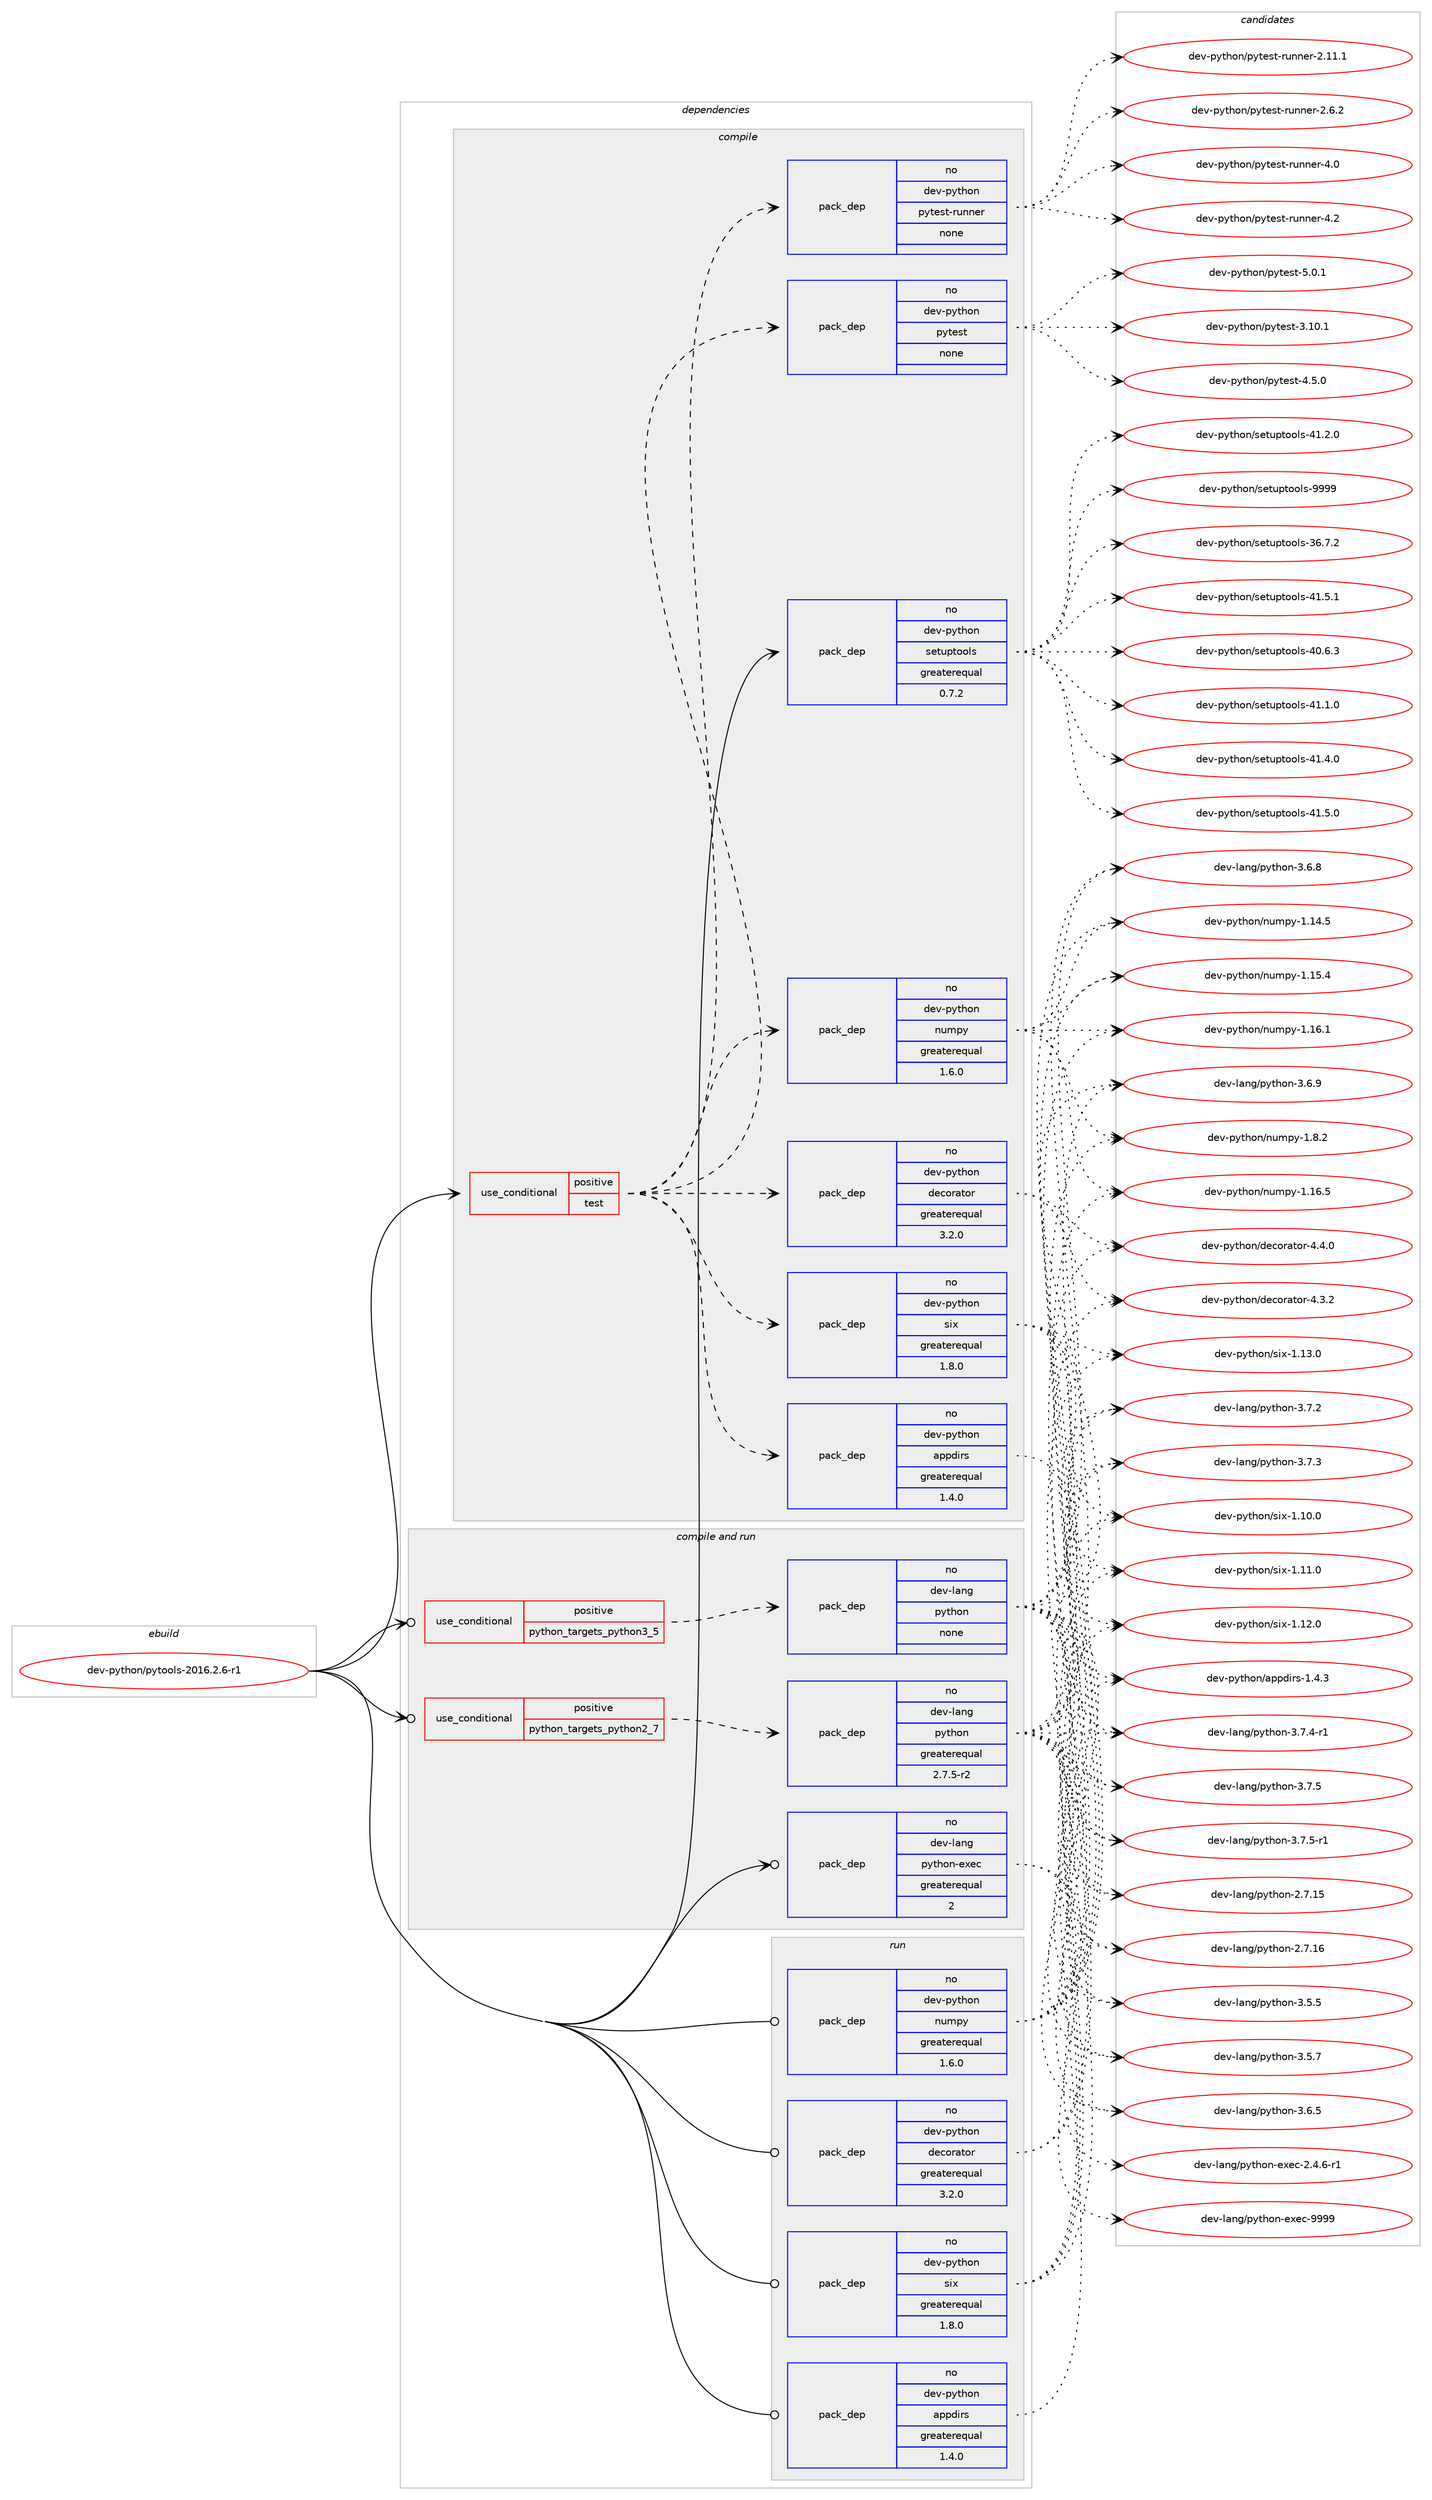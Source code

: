 digraph prolog {

# *************
# Graph options
# *************

newrank=true;
concentrate=true;
compound=true;
graph [rankdir=LR,fontname=Helvetica,fontsize=10,ranksep=1.5];#, ranksep=2.5, nodesep=0.2];
edge  [arrowhead=vee];
node  [fontname=Helvetica,fontsize=10];

# **********
# The ebuild
# **********

subgraph cluster_leftcol {
color=gray;
rank=same;
label=<<i>ebuild</i>>;
id [label="dev-python/pytools-2016.2.6-r1", color=red, width=4, href="../dev-python/pytools-2016.2.6-r1.svg"];
}

# ****************
# The dependencies
# ****************

subgraph cluster_midcol {
color=gray;
label=<<i>dependencies</i>>;
subgraph cluster_compile {
fillcolor="#eeeeee";
style=filled;
label=<<i>compile</i>>;
subgraph cond148084 {
dependency633531 [label=<<TABLE BORDER="0" CELLBORDER="1" CELLSPACING="0" CELLPADDING="4"><TR><TD ROWSPAN="3" CELLPADDING="10">use_conditional</TD></TR><TR><TD>positive</TD></TR><TR><TD>test</TD></TR></TABLE>>, shape=none, color=red];
subgraph pack473574 {
dependency633532 [label=<<TABLE BORDER="0" CELLBORDER="1" CELLSPACING="0" CELLPADDING="4" WIDTH="220"><TR><TD ROWSPAN="6" CELLPADDING="30">pack_dep</TD></TR><TR><TD WIDTH="110">no</TD></TR><TR><TD>dev-python</TD></TR><TR><TD>appdirs</TD></TR><TR><TD>greaterequal</TD></TR><TR><TD>1.4.0</TD></TR></TABLE>>, shape=none, color=blue];
}
dependency633531:e -> dependency633532:w [weight=20,style="dashed",arrowhead="vee"];
subgraph pack473575 {
dependency633533 [label=<<TABLE BORDER="0" CELLBORDER="1" CELLSPACING="0" CELLPADDING="4" WIDTH="220"><TR><TD ROWSPAN="6" CELLPADDING="30">pack_dep</TD></TR><TR><TD WIDTH="110">no</TD></TR><TR><TD>dev-python</TD></TR><TR><TD>decorator</TD></TR><TR><TD>greaterequal</TD></TR><TR><TD>3.2.0</TD></TR></TABLE>>, shape=none, color=blue];
}
dependency633531:e -> dependency633533:w [weight=20,style="dashed",arrowhead="vee"];
subgraph pack473576 {
dependency633534 [label=<<TABLE BORDER="0" CELLBORDER="1" CELLSPACING="0" CELLPADDING="4" WIDTH="220"><TR><TD ROWSPAN="6" CELLPADDING="30">pack_dep</TD></TR><TR><TD WIDTH="110">no</TD></TR><TR><TD>dev-python</TD></TR><TR><TD>numpy</TD></TR><TR><TD>greaterequal</TD></TR><TR><TD>1.6.0</TD></TR></TABLE>>, shape=none, color=blue];
}
dependency633531:e -> dependency633534:w [weight=20,style="dashed",arrowhead="vee"];
subgraph pack473577 {
dependency633535 [label=<<TABLE BORDER="0" CELLBORDER="1" CELLSPACING="0" CELLPADDING="4" WIDTH="220"><TR><TD ROWSPAN="6" CELLPADDING="30">pack_dep</TD></TR><TR><TD WIDTH="110">no</TD></TR><TR><TD>dev-python</TD></TR><TR><TD>six</TD></TR><TR><TD>greaterequal</TD></TR><TR><TD>1.8.0</TD></TR></TABLE>>, shape=none, color=blue];
}
dependency633531:e -> dependency633535:w [weight=20,style="dashed",arrowhead="vee"];
subgraph pack473578 {
dependency633536 [label=<<TABLE BORDER="0" CELLBORDER="1" CELLSPACING="0" CELLPADDING="4" WIDTH="220"><TR><TD ROWSPAN="6" CELLPADDING="30">pack_dep</TD></TR><TR><TD WIDTH="110">no</TD></TR><TR><TD>dev-python</TD></TR><TR><TD>pytest</TD></TR><TR><TD>none</TD></TR><TR><TD></TD></TR></TABLE>>, shape=none, color=blue];
}
dependency633531:e -> dependency633536:w [weight=20,style="dashed",arrowhead="vee"];
subgraph pack473579 {
dependency633537 [label=<<TABLE BORDER="0" CELLBORDER="1" CELLSPACING="0" CELLPADDING="4" WIDTH="220"><TR><TD ROWSPAN="6" CELLPADDING="30">pack_dep</TD></TR><TR><TD WIDTH="110">no</TD></TR><TR><TD>dev-python</TD></TR><TR><TD>pytest-runner</TD></TR><TR><TD>none</TD></TR><TR><TD></TD></TR></TABLE>>, shape=none, color=blue];
}
dependency633531:e -> dependency633537:w [weight=20,style="dashed",arrowhead="vee"];
}
id:e -> dependency633531:w [weight=20,style="solid",arrowhead="vee"];
subgraph pack473580 {
dependency633538 [label=<<TABLE BORDER="0" CELLBORDER="1" CELLSPACING="0" CELLPADDING="4" WIDTH="220"><TR><TD ROWSPAN="6" CELLPADDING="30">pack_dep</TD></TR><TR><TD WIDTH="110">no</TD></TR><TR><TD>dev-python</TD></TR><TR><TD>setuptools</TD></TR><TR><TD>greaterequal</TD></TR><TR><TD>0.7.2</TD></TR></TABLE>>, shape=none, color=blue];
}
id:e -> dependency633538:w [weight=20,style="solid",arrowhead="vee"];
}
subgraph cluster_compileandrun {
fillcolor="#eeeeee";
style=filled;
label=<<i>compile and run</i>>;
subgraph cond148085 {
dependency633539 [label=<<TABLE BORDER="0" CELLBORDER="1" CELLSPACING="0" CELLPADDING="4"><TR><TD ROWSPAN="3" CELLPADDING="10">use_conditional</TD></TR><TR><TD>positive</TD></TR><TR><TD>python_targets_python2_7</TD></TR></TABLE>>, shape=none, color=red];
subgraph pack473581 {
dependency633540 [label=<<TABLE BORDER="0" CELLBORDER="1" CELLSPACING="0" CELLPADDING="4" WIDTH="220"><TR><TD ROWSPAN="6" CELLPADDING="30">pack_dep</TD></TR><TR><TD WIDTH="110">no</TD></TR><TR><TD>dev-lang</TD></TR><TR><TD>python</TD></TR><TR><TD>greaterequal</TD></TR><TR><TD>2.7.5-r2</TD></TR></TABLE>>, shape=none, color=blue];
}
dependency633539:e -> dependency633540:w [weight=20,style="dashed",arrowhead="vee"];
}
id:e -> dependency633539:w [weight=20,style="solid",arrowhead="odotvee"];
subgraph cond148086 {
dependency633541 [label=<<TABLE BORDER="0" CELLBORDER="1" CELLSPACING="0" CELLPADDING="4"><TR><TD ROWSPAN="3" CELLPADDING="10">use_conditional</TD></TR><TR><TD>positive</TD></TR><TR><TD>python_targets_python3_5</TD></TR></TABLE>>, shape=none, color=red];
subgraph pack473582 {
dependency633542 [label=<<TABLE BORDER="0" CELLBORDER="1" CELLSPACING="0" CELLPADDING="4" WIDTH="220"><TR><TD ROWSPAN="6" CELLPADDING="30">pack_dep</TD></TR><TR><TD WIDTH="110">no</TD></TR><TR><TD>dev-lang</TD></TR><TR><TD>python</TD></TR><TR><TD>none</TD></TR><TR><TD></TD></TR></TABLE>>, shape=none, color=blue];
}
dependency633541:e -> dependency633542:w [weight=20,style="dashed",arrowhead="vee"];
}
id:e -> dependency633541:w [weight=20,style="solid",arrowhead="odotvee"];
subgraph pack473583 {
dependency633543 [label=<<TABLE BORDER="0" CELLBORDER="1" CELLSPACING="0" CELLPADDING="4" WIDTH="220"><TR><TD ROWSPAN="6" CELLPADDING="30">pack_dep</TD></TR><TR><TD WIDTH="110">no</TD></TR><TR><TD>dev-lang</TD></TR><TR><TD>python-exec</TD></TR><TR><TD>greaterequal</TD></TR><TR><TD>2</TD></TR></TABLE>>, shape=none, color=blue];
}
id:e -> dependency633543:w [weight=20,style="solid",arrowhead="odotvee"];
}
subgraph cluster_run {
fillcolor="#eeeeee";
style=filled;
label=<<i>run</i>>;
subgraph pack473584 {
dependency633544 [label=<<TABLE BORDER="0" CELLBORDER="1" CELLSPACING="0" CELLPADDING="4" WIDTH="220"><TR><TD ROWSPAN="6" CELLPADDING="30">pack_dep</TD></TR><TR><TD WIDTH="110">no</TD></TR><TR><TD>dev-python</TD></TR><TR><TD>appdirs</TD></TR><TR><TD>greaterequal</TD></TR><TR><TD>1.4.0</TD></TR></TABLE>>, shape=none, color=blue];
}
id:e -> dependency633544:w [weight=20,style="solid",arrowhead="odot"];
subgraph pack473585 {
dependency633545 [label=<<TABLE BORDER="0" CELLBORDER="1" CELLSPACING="0" CELLPADDING="4" WIDTH="220"><TR><TD ROWSPAN="6" CELLPADDING="30">pack_dep</TD></TR><TR><TD WIDTH="110">no</TD></TR><TR><TD>dev-python</TD></TR><TR><TD>decorator</TD></TR><TR><TD>greaterequal</TD></TR><TR><TD>3.2.0</TD></TR></TABLE>>, shape=none, color=blue];
}
id:e -> dependency633545:w [weight=20,style="solid",arrowhead="odot"];
subgraph pack473586 {
dependency633546 [label=<<TABLE BORDER="0" CELLBORDER="1" CELLSPACING="0" CELLPADDING="4" WIDTH="220"><TR><TD ROWSPAN="6" CELLPADDING="30">pack_dep</TD></TR><TR><TD WIDTH="110">no</TD></TR><TR><TD>dev-python</TD></TR><TR><TD>numpy</TD></TR><TR><TD>greaterequal</TD></TR><TR><TD>1.6.0</TD></TR></TABLE>>, shape=none, color=blue];
}
id:e -> dependency633546:w [weight=20,style="solid",arrowhead="odot"];
subgraph pack473587 {
dependency633547 [label=<<TABLE BORDER="0" CELLBORDER="1" CELLSPACING="0" CELLPADDING="4" WIDTH="220"><TR><TD ROWSPAN="6" CELLPADDING="30">pack_dep</TD></TR><TR><TD WIDTH="110">no</TD></TR><TR><TD>dev-python</TD></TR><TR><TD>six</TD></TR><TR><TD>greaterequal</TD></TR><TR><TD>1.8.0</TD></TR></TABLE>>, shape=none, color=blue];
}
id:e -> dependency633547:w [weight=20,style="solid",arrowhead="odot"];
}
}

# **************
# The candidates
# **************

subgraph cluster_choices {
rank=same;
color=gray;
label=<<i>candidates</i>>;

subgraph choice473574 {
color=black;
nodesep=1;
choice100101118451121211161041111104797112112100105114115454946524651 [label="dev-python/appdirs-1.4.3", color=red, width=4,href="../dev-python/appdirs-1.4.3.svg"];
dependency633532:e -> choice100101118451121211161041111104797112112100105114115454946524651:w [style=dotted,weight="100"];
}
subgraph choice473575 {
color=black;
nodesep=1;
choice10010111845112121116104111110471001019911111497116111114455246514650 [label="dev-python/decorator-4.3.2", color=red, width=4,href="../dev-python/decorator-4.3.2.svg"];
choice10010111845112121116104111110471001019911111497116111114455246524648 [label="dev-python/decorator-4.4.0", color=red, width=4,href="../dev-python/decorator-4.4.0.svg"];
dependency633533:e -> choice10010111845112121116104111110471001019911111497116111114455246514650:w [style=dotted,weight="100"];
dependency633533:e -> choice10010111845112121116104111110471001019911111497116111114455246524648:w [style=dotted,weight="100"];
}
subgraph choice473576 {
color=black;
nodesep=1;
choice100101118451121211161041111104711011710911212145494649524653 [label="dev-python/numpy-1.14.5", color=red, width=4,href="../dev-python/numpy-1.14.5.svg"];
choice100101118451121211161041111104711011710911212145494649534652 [label="dev-python/numpy-1.15.4", color=red, width=4,href="../dev-python/numpy-1.15.4.svg"];
choice100101118451121211161041111104711011710911212145494649544649 [label="dev-python/numpy-1.16.1", color=red, width=4,href="../dev-python/numpy-1.16.1.svg"];
choice100101118451121211161041111104711011710911212145494649544653 [label="dev-python/numpy-1.16.5", color=red, width=4,href="../dev-python/numpy-1.16.5.svg"];
choice1001011184511212111610411111047110117109112121454946564650 [label="dev-python/numpy-1.8.2", color=red, width=4,href="../dev-python/numpy-1.8.2.svg"];
dependency633534:e -> choice100101118451121211161041111104711011710911212145494649524653:w [style=dotted,weight="100"];
dependency633534:e -> choice100101118451121211161041111104711011710911212145494649534652:w [style=dotted,weight="100"];
dependency633534:e -> choice100101118451121211161041111104711011710911212145494649544649:w [style=dotted,weight="100"];
dependency633534:e -> choice100101118451121211161041111104711011710911212145494649544653:w [style=dotted,weight="100"];
dependency633534:e -> choice1001011184511212111610411111047110117109112121454946564650:w [style=dotted,weight="100"];
}
subgraph choice473577 {
color=black;
nodesep=1;
choice100101118451121211161041111104711510512045494649484648 [label="dev-python/six-1.10.0", color=red, width=4,href="../dev-python/six-1.10.0.svg"];
choice100101118451121211161041111104711510512045494649494648 [label="dev-python/six-1.11.0", color=red, width=4,href="../dev-python/six-1.11.0.svg"];
choice100101118451121211161041111104711510512045494649504648 [label="dev-python/six-1.12.0", color=red, width=4,href="../dev-python/six-1.12.0.svg"];
choice100101118451121211161041111104711510512045494649514648 [label="dev-python/six-1.13.0", color=red, width=4,href="../dev-python/six-1.13.0.svg"];
dependency633535:e -> choice100101118451121211161041111104711510512045494649484648:w [style=dotted,weight="100"];
dependency633535:e -> choice100101118451121211161041111104711510512045494649494648:w [style=dotted,weight="100"];
dependency633535:e -> choice100101118451121211161041111104711510512045494649504648:w [style=dotted,weight="100"];
dependency633535:e -> choice100101118451121211161041111104711510512045494649514648:w [style=dotted,weight="100"];
}
subgraph choice473578 {
color=black;
nodesep=1;
choice100101118451121211161041111104711212111610111511645514649484649 [label="dev-python/pytest-3.10.1", color=red, width=4,href="../dev-python/pytest-3.10.1.svg"];
choice1001011184511212111610411111047112121116101115116455246534648 [label="dev-python/pytest-4.5.0", color=red, width=4,href="../dev-python/pytest-4.5.0.svg"];
choice1001011184511212111610411111047112121116101115116455346484649 [label="dev-python/pytest-5.0.1", color=red, width=4,href="../dev-python/pytest-5.0.1.svg"];
dependency633536:e -> choice100101118451121211161041111104711212111610111511645514649484649:w [style=dotted,weight="100"];
dependency633536:e -> choice1001011184511212111610411111047112121116101115116455246534648:w [style=dotted,weight="100"];
dependency633536:e -> choice1001011184511212111610411111047112121116101115116455346484649:w [style=dotted,weight="100"];
}
subgraph choice473579 {
color=black;
nodesep=1;
choice10010111845112121116104111110471121211161011151164511411711011010111445504649494649 [label="dev-python/pytest-runner-2.11.1", color=red, width=4,href="../dev-python/pytest-runner-2.11.1.svg"];
choice100101118451121211161041111104711212111610111511645114117110110101114455046544650 [label="dev-python/pytest-runner-2.6.2", color=red, width=4,href="../dev-python/pytest-runner-2.6.2.svg"];
choice10010111845112121116104111110471121211161011151164511411711011010111445524648 [label="dev-python/pytest-runner-4.0", color=red, width=4,href="../dev-python/pytest-runner-4.0.svg"];
choice10010111845112121116104111110471121211161011151164511411711011010111445524650 [label="dev-python/pytest-runner-4.2", color=red, width=4,href="../dev-python/pytest-runner-4.2.svg"];
dependency633537:e -> choice10010111845112121116104111110471121211161011151164511411711011010111445504649494649:w [style=dotted,weight="100"];
dependency633537:e -> choice100101118451121211161041111104711212111610111511645114117110110101114455046544650:w [style=dotted,weight="100"];
dependency633537:e -> choice10010111845112121116104111110471121211161011151164511411711011010111445524648:w [style=dotted,weight="100"];
dependency633537:e -> choice10010111845112121116104111110471121211161011151164511411711011010111445524650:w [style=dotted,weight="100"];
}
subgraph choice473580 {
color=black;
nodesep=1;
choice100101118451121211161041111104711510111611711211611111110811545515446554650 [label="dev-python/setuptools-36.7.2", color=red, width=4,href="../dev-python/setuptools-36.7.2.svg"];
choice100101118451121211161041111104711510111611711211611111110811545524846544651 [label="dev-python/setuptools-40.6.3", color=red, width=4,href="../dev-python/setuptools-40.6.3.svg"];
choice100101118451121211161041111104711510111611711211611111110811545524946494648 [label="dev-python/setuptools-41.1.0", color=red, width=4,href="../dev-python/setuptools-41.1.0.svg"];
choice100101118451121211161041111104711510111611711211611111110811545524946504648 [label="dev-python/setuptools-41.2.0", color=red, width=4,href="../dev-python/setuptools-41.2.0.svg"];
choice100101118451121211161041111104711510111611711211611111110811545524946524648 [label="dev-python/setuptools-41.4.0", color=red, width=4,href="../dev-python/setuptools-41.4.0.svg"];
choice100101118451121211161041111104711510111611711211611111110811545524946534648 [label="dev-python/setuptools-41.5.0", color=red, width=4,href="../dev-python/setuptools-41.5.0.svg"];
choice100101118451121211161041111104711510111611711211611111110811545524946534649 [label="dev-python/setuptools-41.5.1", color=red, width=4,href="../dev-python/setuptools-41.5.1.svg"];
choice10010111845112121116104111110471151011161171121161111111081154557575757 [label="dev-python/setuptools-9999", color=red, width=4,href="../dev-python/setuptools-9999.svg"];
dependency633538:e -> choice100101118451121211161041111104711510111611711211611111110811545515446554650:w [style=dotted,weight="100"];
dependency633538:e -> choice100101118451121211161041111104711510111611711211611111110811545524846544651:w [style=dotted,weight="100"];
dependency633538:e -> choice100101118451121211161041111104711510111611711211611111110811545524946494648:w [style=dotted,weight="100"];
dependency633538:e -> choice100101118451121211161041111104711510111611711211611111110811545524946504648:w [style=dotted,weight="100"];
dependency633538:e -> choice100101118451121211161041111104711510111611711211611111110811545524946524648:w [style=dotted,weight="100"];
dependency633538:e -> choice100101118451121211161041111104711510111611711211611111110811545524946534648:w [style=dotted,weight="100"];
dependency633538:e -> choice100101118451121211161041111104711510111611711211611111110811545524946534649:w [style=dotted,weight="100"];
dependency633538:e -> choice10010111845112121116104111110471151011161171121161111111081154557575757:w [style=dotted,weight="100"];
}
subgraph choice473581 {
color=black;
nodesep=1;
choice10010111845108971101034711212111610411111045504655464953 [label="dev-lang/python-2.7.15", color=red, width=4,href="../dev-lang/python-2.7.15.svg"];
choice10010111845108971101034711212111610411111045504655464954 [label="dev-lang/python-2.7.16", color=red, width=4,href="../dev-lang/python-2.7.16.svg"];
choice100101118451089711010347112121116104111110455146534653 [label="dev-lang/python-3.5.5", color=red, width=4,href="../dev-lang/python-3.5.5.svg"];
choice100101118451089711010347112121116104111110455146534655 [label="dev-lang/python-3.5.7", color=red, width=4,href="../dev-lang/python-3.5.7.svg"];
choice100101118451089711010347112121116104111110455146544653 [label="dev-lang/python-3.6.5", color=red, width=4,href="../dev-lang/python-3.6.5.svg"];
choice100101118451089711010347112121116104111110455146544656 [label="dev-lang/python-3.6.8", color=red, width=4,href="../dev-lang/python-3.6.8.svg"];
choice100101118451089711010347112121116104111110455146544657 [label="dev-lang/python-3.6.9", color=red, width=4,href="../dev-lang/python-3.6.9.svg"];
choice100101118451089711010347112121116104111110455146554650 [label="dev-lang/python-3.7.2", color=red, width=4,href="../dev-lang/python-3.7.2.svg"];
choice100101118451089711010347112121116104111110455146554651 [label="dev-lang/python-3.7.3", color=red, width=4,href="../dev-lang/python-3.7.3.svg"];
choice1001011184510897110103471121211161041111104551465546524511449 [label="dev-lang/python-3.7.4-r1", color=red, width=4,href="../dev-lang/python-3.7.4-r1.svg"];
choice100101118451089711010347112121116104111110455146554653 [label="dev-lang/python-3.7.5", color=red, width=4,href="../dev-lang/python-3.7.5.svg"];
choice1001011184510897110103471121211161041111104551465546534511449 [label="dev-lang/python-3.7.5-r1", color=red, width=4,href="../dev-lang/python-3.7.5-r1.svg"];
dependency633540:e -> choice10010111845108971101034711212111610411111045504655464953:w [style=dotted,weight="100"];
dependency633540:e -> choice10010111845108971101034711212111610411111045504655464954:w [style=dotted,weight="100"];
dependency633540:e -> choice100101118451089711010347112121116104111110455146534653:w [style=dotted,weight="100"];
dependency633540:e -> choice100101118451089711010347112121116104111110455146534655:w [style=dotted,weight="100"];
dependency633540:e -> choice100101118451089711010347112121116104111110455146544653:w [style=dotted,weight="100"];
dependency633540:e -> choice100101118451089711010347112121116104111110455146544656:w [style=dotted,weight="100"];
dependency633540:e -> choice100101118451089711010347112121116104111110455146544657:w [style=dotted,weight="100"];
dependency633540:e -> choice100101118451089711010347112121116104111110455146554650:w [style=dotted,weight="100"];
dependency633540:e -> choice100101118451089711010347112121116104111110455146554651:w [style=dotted,weight="100"];
dependency633540:e -> choice1001011184510897110103471121211161041111104551465546524511449:w [style=dotted,weight="100"];
dependency633540:e -> choice100101118451089711010347112121116104111110455146554653:w [style=dotted,weight="100"];
dependency633540:e -> choice1001011184510897110103471121211161041111104551465546534511449:w [style=dotted,weight="100"];
}
subgraph choice473582 {
color=black;
nodesep=1;
choice10010111845108971101034711212111610411111045504655464953 [label="dev-lang/python-2.7.15", color=red, width=4,href="../dev-lang/python-2.7.15.svg"];
choice10010111845108971101034711212111610411111045504655464954 [label="dev-lang/python-2.7.16", color=red, width=4,href="../dev-lang/python-2.7.16.svg"];
choice100101118451089711010347112121116104111110455146534653 [label="dev-lang/python-3.5.5", color=red, width=4,href="../dev-lang/python-3.5.5.svg"];
choice100101118451089711010347112121116104111110455146534655 [label="dev-lang/python-3.5.7", color=red, width=4,href="../dev-lang/python-3.5.7.svg"];
choice100101118451089711010347112121116104111110455146544653 [label="dev-lang/python-3.6.5", color=red, width=4,href="../dev-lang/python-3.6.5.svg"];
choice100101118451089711010347112121116104111110455146544656 [label="dev-lang/python-3.6.8", color=red, width=4,href="../dev-lang/python-3.6.8.svg"];
choice100101118451089711010347112121116104111110455146544657 [label="dev-lang/python-3.6.9", color=red, width=4,href="../dev-lang/python-3.6.9.svg"];
choice100101118451089711010347112121116104111110455146554650 [label="dev-lang/python-3.7.2", color=red, width=4,href="../dev-lang/python-3.7.2.svg"];
choice100101118451089711010347112121116104111110455146554651 [label="dev-lang/python-3.7.3", color=red, width=4,href="../dev-lang/python-3.7.3.svg"];
choice1001011184510897110103471121211161041111104551465546524511449 [label="dev-lang/python-3.7.4-r1", color=red, width=4,href="../dev-lang/python-3.7.4-r1.svg"];
choice100101118451089711010347112121116104111110455146554653 [label="dev-lang/python-3.7.5", color=red, width=4,href="../dev-lang/python-3.7.5.svg"];
choice1001011184510897110103471121211161041111104551465546534511449 [label="dev-lang/python-3.7.5-r1", color=red, width=4,href="../dev-lang/python-3.7.5-r1.svg"];
dependency633542:e -> choice10010111845108971101034711212111610411111045504655464953:w [style=dotted,weight="100"];
dependency633542:e -> choice10010111845108971101034711212111610411111045504655464954:w [style=dotted,weight="100"];
dependency633542:e -> choice100101118451089711010347112121116104111110455146534653:w [style=dotted,weight="100"];
dependency633542:e -> choice100101118451089711010347112121116104111110455146534655:w [style=dotted,weight="100"];
dependency633542:e -> choice100101118451089711010347112121116104111110455146544653:w [style=dotted,weight="100"];
dependency633542:e -> choice100101118451089711010347112121116104111110455146544656:w [style=dotted,weight="100"];
dependency633542:e -> choice100101118451089711010347112121116104111110455146544657:w [style=dotted,weight="100"];
dependency633542:e -> choice100101118451089711010347112121116104111110455146554650:w [style=dotted,weight="100"];
dependency633542:e -> choice100101118451089711010347112121116104111110455146554651:w [style=dotted,weight="100"];
dependency633542:e -> choice1001011184510897110103471121211161041111104551465546524511449:w [style=dotted,weight="100"];
dependency633542:e -> choice100101118451089711010347112121116104111110455146554653:w [style=dotted,weight="100"];
dependency633542:e -> choice1001011184510897110103471121211161041111104551465546534511449:w [style=dotted,weight="100"];
}
subgraph choice473583 {
color=black;
nodesep=1;
choice10010111845108971101034711212111610411111045101120101994550465246544511449 [label="dev-lang/python-exec-2.4.6-r1", color=red, width=4,href="../dev-lang/python-exec-2.4.6-r1.svg"];
choice10010111845108971101034711212111610411111045101120101994557575757 [label="dev-lang/python-exec-9999", color=red, width=4,href="../dev-lang/python-exec-9999.svg"];
dependency633543:e -> choice10010111845108971101034711212111610411111045101120101994550465246544511449:w [style=dotted,weight="100"];
dependency633543:e -> choice10010111845108971101034711212111610411111045101120101994557575757:w [style=dotted,weight="100"];
}
subgraph choice473584 {
color=black;
nodesep=1;
choice100101118451121211161041111104797112112100105114115454946524651 [label="dev-python/appdirs-1.4.3", color=red, width=4,href="../dev-python/appdirs-1.4.3.svg"];
dependency633544:e -> choice100101118451121211161041111104797112112100105114115454946524651:w [style=dotted,weight="100"];
}
subgraph choice473585 {
color=black;
nodesep=1;
choice10010111845112121116104111110471001019911111497116111114455246514650 [label="dev-python/decorator-4.3.2", color=red, width=4,href="../dev-python/decorator-4.3.2.svg"];
choice10010111845112121116104111110471001019911111497116111114455246524648 [label="dev-python/decorator-4.4.0", color=red, width=4,href="../dev-python/decorator-4.4.0.svg"];
dependency633545:e -> choice10010111845112121116104111110471001019911111497116111114455246514650:w [style=dotted,weight="100"];
dependency633545:e -> choice10010111845112121116104111110471001019911111497116111114455246524648:w [style=dotted,weight="100"];
}
subgraph choice473586 {
color=black;
nodesep=1;
choice100101118451121211161041111104711011710911212145494649524653 [label="dev-python/numpy-1.14.5", color=red, width=4,href="../dev-python/numpy-1.14.5.svg"];
choice100101118451121211161041111104711011710911212145494649534652 [label="dev-python/numpy-1.15.4", color=red, width=4,href="../dev-python/numpy-1.15.4.svg"];
choice100101118451121211161041111104711011710911212145494649544649 [label="dev-python/numpy-1.16.1", color=red, width=4,href="../dev-python/numpy-1.16.1.svg"];
choice100101118451121211161041111104711011710911212145494649544653 [label="dev-python/numpy-1.16.5", color=red, width=4,href="../dev-python/numpy-1.16.5.svg"];
choice1001011184511212111610411111047110117109112121454946564650 [label="dev-python/numpy-1.8.2", color=red, width=4,href="../dev-python/numpy-1.8.2.svg"];
dependency633546:e -> choice100101118451121211161041111104711011710911212145494649524653:w [style=dotted,weight="100"];
dependency633546:e -> choice100101118451121211161041111104711011710911212145494649534652:w [style=dotted,weight="100"];
dependency633546:e -> choice100101118451121211161041111104711011710911212145494649544649:w [style=dotted,weight="100"];
dependency633546:e -> choice100101118451121211161041111104711011710911212145494649544653:w [style=dotted,weight="100"];
dependency633546:e -> choice1001011184511212111610411111047110117109112121454946564650:w [style=dotted,weight="100"];
}
subgraph choice473587 {
color=black;
nodesep=1;
choice100101118451121211161041111104711510512045494649484648 [label="dev-python/six-1.10.0", color=red, width=4,href="../dev-python/six-1.10.0.svg"];
choice100101118451121211161041111104711510512045494649494648 [label="dev-python/six-1.11.0", color=red, width=4,href="../dev-python/six-1.11.0.svg"];
choice100101118451121211161041111104711510512045494649504648 [label="dev-python/six-1.12.0", color=red, width=4,href="../dev-python/six-1.12.0.svg"];
choice100101118451121211161041111104711510512045494649514648 [label="dev-python/six-1.13.0", color=red, width=4,href="../dev-python/six-1.13.0.svg"];
dependency633547:e -> choice100101118451121211161041111104711510512045494649484648:w [style=dotted,weight="100"];
dependency633547:e -> choice100101118451121211161041111104711510512045494649494648:w [style=dotted,weight="100"];
dependency633547:e -> choice100101118451121211161041111104711510512045494649504648:w [style=dotted,weight="100"];
dependency633547:e -> choice100101118451121211161041111104711510512045494649514648:w [style=dotted,weight="100"];
}
}

}
